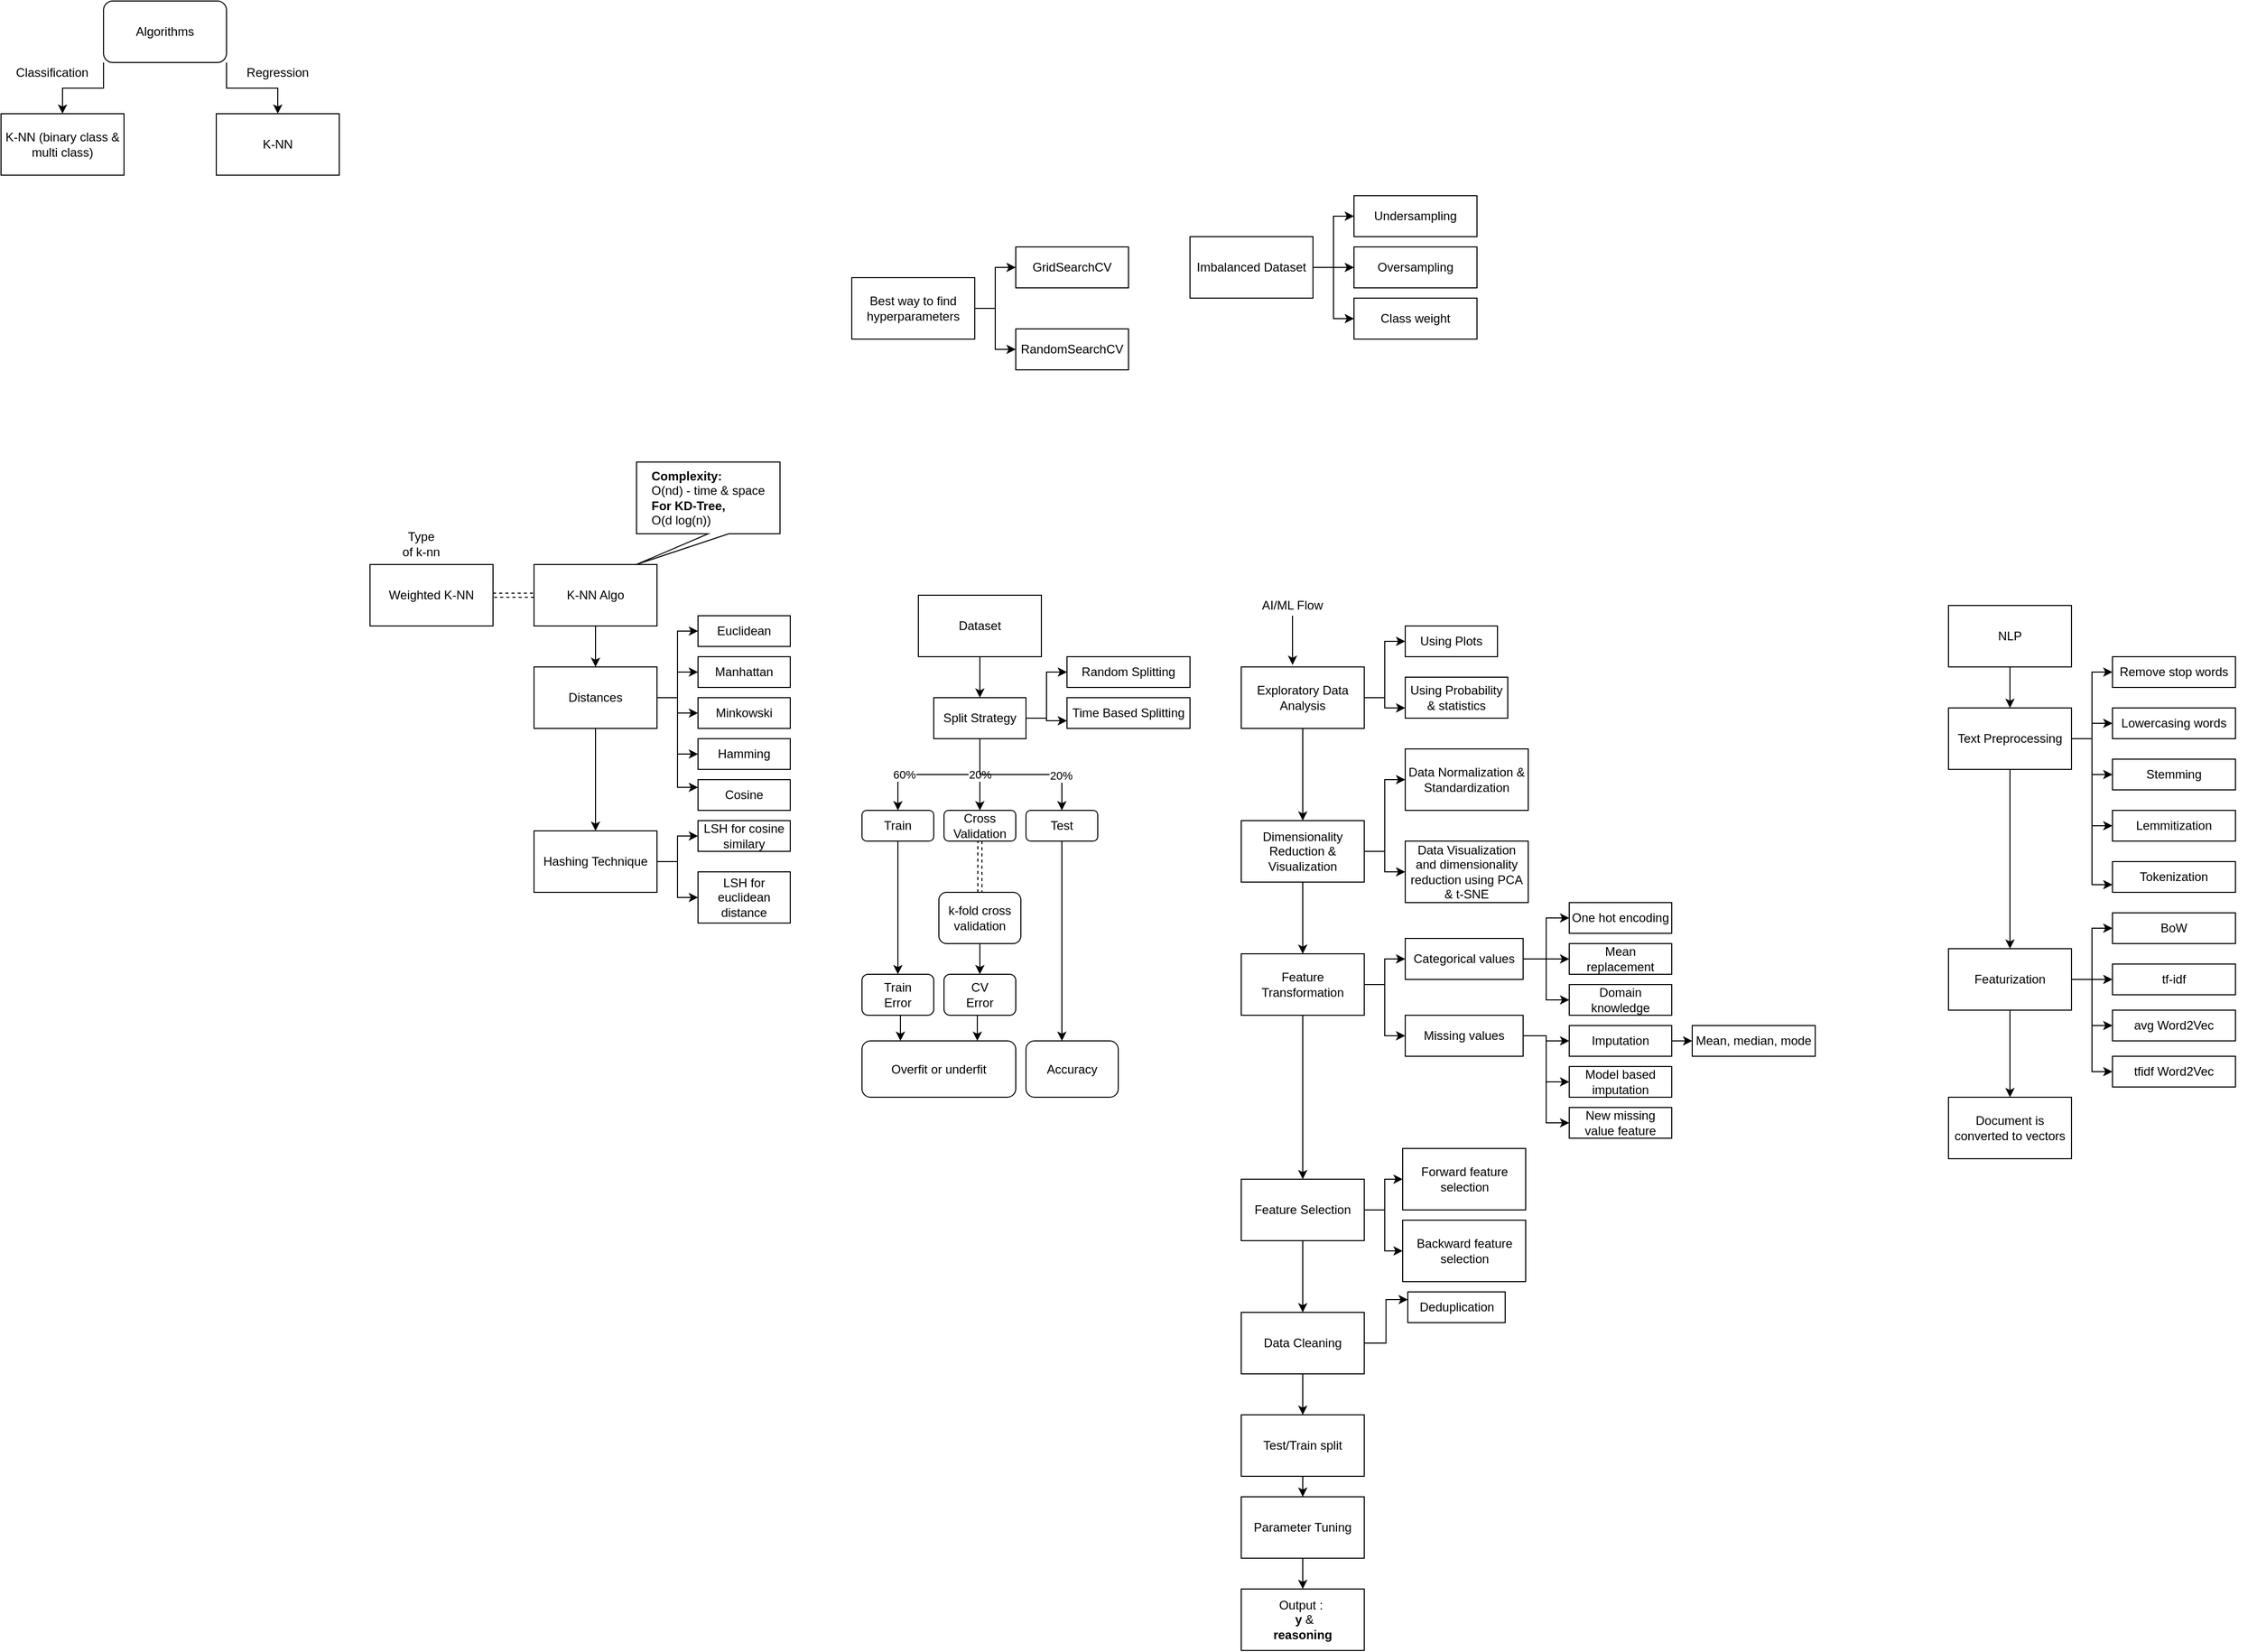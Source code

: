 <mxfile version="14.6.13" type="device"><diagram id="F2ODBDzO7vjDHXGizSf6" name="Page-1"><mxGraphModel dx="1963" dy="1806" grid="1" gridSize="10" guides="1" tooltips="1" connect="1" arrows="1" fold="1" page="1" pageScale="1" pageWidth="850" pageHeight="1100" math="0" shadow="0"><root><mxCell id="0"/><mxCell id="1" parent="0"/><mxCell id="Cwf6KG1BG-QAqQzvERkC-20" value="" style="group" parent="1" vertex="1" connectable="0"><mxGeometry x="1090" y="30" width="300" height="550" as="geometry"/></mxCell><mxCell id="WrWavOq7Yr5DWH5_AyZo-20" value="NLP" style="rounded=0;whiteSpace=wrap;html=1;" parent="Cwf6KG1BG-QAqQzvERkC-20" vertex="1"><mxGeometry width="120" height="60" as="geometry"/></mxCell><mxCell id="WrWavOq7Yr5DWH5_AyZo-21" value="Text Preprocessing" style="rounded=0;whiteSpace=wrap;html=1;" parent="Cwf6KG1BG-QAqQzvERkC-20" vertex="1"><mxGeometry y="100" width="120" height="60" as="geometry"/></mxCell><mxCell id="WrWavOq7Yr5DWH5_AyZo-26" style="edgeStyle=orthogonalEdgeStyle;rounded=0;orthogonalLoop=1;jettySize=auto;html=1;exitX=0.5;exitY=1;exitDx=0;exitDy=0;entryX=0.5;entryY=0;entryDx=0;entryDy=0;" parent="Cwf6KG1BG-QAqQzvERkC-20" source="WrWavOq7Yr5DWH5_AyZo-20" target="WrWavOq7Yr5DWH5_AyZo-21" edge="1"><mxGeometry relative="1" as="geometry"/></mxCell><mxCell id="WrWavOq7Yr5DWH5_AyZo-22" value="Remove stop words" style="rounded=0;whiteSpace=wrap;html=1;" parent="Cwf6KG1BG-QAqQzvERkC-20" vertex="1"><mxGeometry x="160" y="50" width="120" height="30" as="geometry"/></mxCell><mxCell id="WrWavOq7Yr5DWH5_AyZo-27" style="edgeStyle=orthogonalEdgeStyle;rounded=0;orthogonalLoop=1;jettySize=auto;html=1;exitX=1;exitY=0.5;exitDx=0;exitDy=0;entryX=0;entryY=0.5;entryDx=0;entryDy=0;" parent="Cwf6KG1BG-QAqQzvERkC-20" source="WrWavOq7Yr5DWH5_AyZo-21" target="WrWavOq7Yr5DWH5_AyZo-22" edge="1"><mxGeometry relative="1" as="geometry"/></mxCell><mxCell id="WrWavOq7Yr5DWH5_AyZo-24" value="Lowercasing words" style="rounded=0;whiteSpace=wrap;html=1;" parent="Cwf6KG1BG-QAqQzvERkC-20" vertex="1"><mxGeometry x="160" y="100" width="120" height="30" as="geometry"/></mxCell><mxCell id="WrWavOq7Yr5DWH5_AyZo-28" style="edgeStyle=orthogonalEdgeStyle;rounded=0;orthogonalLoop=1;jettySize=auto;html=1;exitX=1;exitY=0.5;exitDx=0;exitDy=0;entryX=0;entryY=0.5;entryDx=0;entryDy=0;" parent="Cwf6KG1BG-QAqQzvERkC-20" source="WrWavOq7Yr5DWH5_AyZo-21" target="WrWavOq7Yr5DWH5_AyZo-24" edge="1"><mxGeometry relative="1" as="geometry"/></mxCell><mxCell id="WrWavOq7Yr5DWH5_AyZo-25" value="Stemming" style="rounded=0;whiteSpace=wrap;html=1;" parent="Cwf6KG1BG-QAqQzvERkC-20" vertex="1"><mxGeometry x="160" y="150" width="120" height="30" as="geometry"/></mxCell><mxCell id="WrWavOq7Yr5DWH5_AyZo-29" style="edgeStyle=orthogonalEdgeStyle;rounded=0;orthogonalLoop=1;jettySize=auto;html=1;exitX=1;exitY=0.5;exitDx=0;exitDy=0;entryX=0;entryY=0.5;entryDx=0;entryDy=0;" parent="Cwf6KG1BG-QAqQzvERkC-20" source="WrWavOq7Yr5DWH5_AyZo-21" target="WrWavOq7Yr5DWH5_AyZo-25" edge="1"><mxGeometry relative="1" as="geometry"/></mxCell><mxCell id="WrWavOq7Yr5DWH5_AyZo-30" value="Lemmitization" style="rounded=0;whiteSpace=wrap;html=1;" parent="Cwf6KG1BG-QAqQzvERkC-20" vertex="1"><mxGeometry x="160" y="200" width="120" height="30" as="geometry"/></mxCell><mxCell id="WrWavOq7Yr5DWH5_AyZo-31" style="edgeStyle=orthogonalEdgeStyle;rounded=0;orthogonalLoop=1;jettySize=auto;html=1;exitX=1;exitY=0.5;exitDx=0;exitDy=0;entryX=0;entryY=0.5;entryDx=0;entryDy=0;" parent="Cwf6KG1BG-QAqQzvERkC-20" source="WrWavOq7Yr5DWH5_AyZo-21" target="WrWavOq7Yr5DWH5_AyZo-30" edge="1"><mxGeometry relative="1" as="geometry"/></mxCell><mxCell id="PNEmw1UrmevMGKhgiC8M-1" value="Tokenization" style="rounded=0;whiteSpace=wrap;html=1;" parent="Cwf6KG1BG-QAqQzvERkC-20" vertex="1"><mxGeometry x="160" y="250" width="120" height="30" as="geometry"/></mxCell><mxCell id="PNEmw1UrmevMGKhgiC8M-2" style="edgeStyle=orthogonalEdgeStyle;rounded=0;orthogonalLoop=1;jettySize=auto;html=1;exitX=1;exitY=0.5;exitDx=0;exitDy=0;entryX=0;entryY=0.75;entryDx=0;entryDy=0;" parent="Cwf6KG1BG-QAqQzvERkC-20" source="WrWavOq7Yr5DWH5_AyZo-21" target="PNEmw1UrmevMGKhgiC8M-1" edge="1"><mxGeometry relative="1" as="geometry"/></mxCell><mxCell id="xm6juGzg31P7nFTGXNyb-53" style="edgeStyle=orthogonalEdgeStyle;rounded=0;orthogonalLoop=1;jettySize=auto;html=1;exitX=1;exitY=0.5;exitDx=0;exitDy=0;entryX=0;entryY=0.5;entryDx=0;entryDy=0;" edge="1" parent="Cwf6KG1BG-QAqQzvERkC-20" source="PNEmw1UrmevMGKhgiC8M-3" target="xm6juGzg31P7nFTGXNyb-52"><mxGeometry relative="1" as="geometry"/></mxCell><mxCell id="PNEmw1UrmevMGKhgiC8M-3" value="Featurization" style="rounded=0;whiteSpace=wrap;html=1;" parent="Cwf6KG1BG-QAqQzvERkC-20" vertex="1"><mxGeometry y="335" width="120" height="60" as="geometry"/></mxCell><mxCell id="PNEmw1UrmevMGKhgiC8M-10" style="edgeStyle=orthogonalEdgeStyle;rounded=0;orthogonalLoop=1;jettySize=auto;html=1;exitX=0.5;exitY=1;exitDx=0;exitDy=0;" parent="Cwf6KG1BG-QAqQzvERkC-20" source="WrWavOq7Yr5DWH5_AyZo-21" target="PNEmw1UrmevMGKhgiC8M-3" edge="1"><mxGeometry relative="1" as="geometry"/></mxCell><mxCell id="PNEmw1UrmevMGKhgiC8M-4" value="BoW" style="rounded=0;whiteSpace=wrap;html=1;" parent="Cwf6KG1BG-QAqQzvERkC-20" vertex="1"><mxGeometry x="160" y="300" width="120" height="30" as="geometry"/></mxCell><mxCell id="PNEmw1UrmevMGKhgiC8M-7" style="edgeStyle=orthogonalEdgeStyle;rounded=0;orthogonalLoop=1;jettySize=auto;html=1;exitX=1;exitY=0.5;exitDx=0;exitDy=0;entryX=0;entryY=0.5;entryDx=0;entryDy=0;" parent="Cwf6KG1BG-QAqQzvERkC-20" source="PNEmw1UrmevMGKhgiC8M-3" target="PNEmw1UrmevMGKhgiC8M-4" edge="1"><mxGeometry relative="1" as="geometry"/></mxCell><mxCell id="PNEmw1UrmevMGKhgiC8M-5" value="tf-idf" style="rounded=0;whiteSpace=wrap;html=1;" parent="Cwf6KG1BG-QAqQzvERkC-20" vertex="1"><mxGeometry x="160" y="350" width="120" height="30" as="geometry"/></mxCell><mxCell id="PNEmw1UrmevMGKhgiC8M-8" style="edgeStyle=orthogonalEdgeStyle;rounded=0;orthogonalLoop=1;jettySize=auto;html=1;exitX=1;exitY=0.5;exitDx=0;exitDy=0;entryX=0;entryY=0.5;entryDx=0;entryDy=0;" parent="Cwf6KG1BG-QAqQzvERkC-20" source="PNEmw1UrmevMGKhgiC8M-3" target="PNEmw1UrmevMGKhgiC8M-5" edge="1"><mxGeometry relative="1" as="geometry"/></mxCell><mxCell id="PNEmw1UrmevMGKhgiC8M-6" value="avg Word2Vec" style="rounded=0;whiteSpace=wrap;html=1;" parent="Cwf6KG1BG-QAqQzvERkC-20" vertex="1"><mxGeometry x="160" y="395" width="120" height="30" as="geometry"/></mxCell><mxCell id="PNEmw1UrmevMGKhgiC8M-9" style="edgeStyle=orthogonalEdgeStyle;rounded=0;orthogonalLoop=1;jettySize=auto;html=1;exitX=1;exitY=0.5;exitDx=0;exitDy=0;entryX=0;entryY=0.5;entryDx=0;entryDy=0;" parent="Cwf6KG1BG-QAqQzvERkC-20" source="PNEmw1UrmevMGKhgiC8M-3" target="PNEmw1UrmevMGKhgiC8M-6" edge="1"><mxGeometry relative="1" as="geometry"/></mxCell><mxCell id="PNEmw1UrmevMGKhgiC8M-49" value="Document is converted to vectors" style="rounded=0;whiteSpace=wrap;html=1;" parent="Cwf6KG1BG-QAqQzvERkC-20" vertex="1"><mxGeometry y="480" width="120" height="60" as="geometry"/></mxCell><mxCell id="PNEmw1UrmevMGKhgiC8M-50" style="edgeStyle=orthogonalEdgeStyle;rounded=0;orthogonalLoop=1;jettySize=auto;html=1;exitX=0.5;exitY=1;exitDx=0;exitDy=0;entryX=0.5;entryY=0;entryDx=0;entryDy=0;" parent="Cwf6KG1BG-QAqQzvERkC-20" source="PNEmw1UrmevMGKhgiC8M-3" target="PNEmw1UrmevMGKhgiC8M-49" edge="1"><mxGeometry relative="1" as="geometry"/></mxCell><mxCell id="xm6juGzg31P7nFTGXNyb-52" value="tfidf Word2Vec" style="rounded=0;whiteSpace=wrap;html=1;" vertex="1" parent="Cwf6KG1BG-QAqQzvERkC-20"><mxGeometry x="160" y="440" width="120" height="30" as="geometry"/></mxCell><mxCell id="Cwf6KG1BG-QAqQzvERkC-17" value="" style="group" parent="1" vertex="1" connectable="0"><mxGeometry x="-450" y="-40" width="410" height="310" as="geometry"/></mxCell><mxCell id="PNEmw1UrmevMGKhgiC8M-12" value="K-NN Algo" style="rounded=0;whiteSpace=wrap;html=1;" parent="Cwf6KG1BG-QAqQzvERkC-17" vertex="1"><mxGeometry x="160" y="30" width="120" height="60" as="geometry"/></mxCell><mxCell id="PNEmw1UrmevMGKhgiC8M-13" value="Distances" style="rounded=0;whiteSpace=wrap;html=1;" parent="Cwf6KG1BG-QAqQzvERkC-17" vertex="1"><mxGeometry x="160" y="130" width="120" height="60" as="geometry"/></mxCell><mxCell id="PNEmw1UrmevMGKhgiC8M-24" value="" style="edgeStyle=orthogonalEdgeStyle;rounded=0;orthogonalLoop=1;jettySize=auto;html=1;" parent="Cwf6KG1BG-QAqQzvERkC-17" source="PNEmw1UrmevMGKhgiC8M-12" target="PNEmw1UrmevMGKhgiC8M-13" edge="1"><mxGeometry relative="1" as="geometry"/></mxCell><mxCell id="PNEmw1UrmevMGKhgiC8M-14" value="Euclidean" style="rounded=0;whiteSpace=wrap;html=1;" parent="Cwf6KG1BG-QAqQzvERkC-17" vertex="1"><mxGeometry x="320" y="80" width="90" height="30" as="geometry"/></mxCell><mxCell id="PNEmw1UrmevMGKhgiC8M-19" style="edgeStyle=orthogonalEdgeStyle;rounded=0;orthogonalLoop=1;jettySize=auto;html=1;exitX=1;exitY=0.5;exitDx=0;exitDy=0;entryX=0;entryY=0.5;entryDx=0;entryDy=0;" parent="Cwf6KG1BG-QAqQzvERkC-17" source="PNEmw1UrmevMGKhgiC8M-13" target="PNEmw1UrmevMGKhgiC8M-14" edge="1"><mxGeometry relative="1" as="geometry"/></mxCell><mxCell id="PNEmw1UrmevMGKhgiC8M-15" value="Manhattan" style="rounded=0;whiteSpace=wrap;html=1;" parent="Cwf6KG1BG-QAqQzvERkC-17" vertex="1"><mxGeometry x="320" y="120" width="90" height="30" as="geometry"/></mxCell><mxCell id="PNEmw1UrmevMGKhgiC8M-20" style="edgeStyle=orthogonalEdgeStyle;rounded=0;orthogonalLoop=1;jettySize=auto;html=1;exitX=1;exitY=0.5;exitDx=0;exitDy=0;entryX=0;entryY=0.5;entryDx=0;entryDy=0;" parent="Cwf6KG1BG-QAqQzvERkC-17" source="PNEmw1UrmevMGKhgiC8M-13" target="PNEmw1UrmevMGKhgiC8M-15" edge="1"><mxGeometry relative="1" as="geometry"/></mxCell><mxCell id="PNEmw1UrmevMGKhgiC8M-16" value="Minkowski" style="rounded=0;whiteSpace=wrap;html=1;" parent="Cwf6KG1BG-QAqQzvERkC-17" vertex="1"><mxGeometry x="320" y="160" width="90" height="30" as="geometry"/></mxCell><mxCell id="PNEmw1UrmevMGKhgiC8M-21" style="edgeStyle=orthogonalEdgeStyle;rounded=0;orthogonalLoop=1;jettySize=auto;html=1;exitX=1;exitY=0.5;exitDx=0;exitDy=0;entryX=0;entryY=0.5;entryDx=0;entryDy=0;" parent="Cwf6KG1BG-QAqQzvERkC-17" source="PNEmw1UrmevMGKhgiC8M-13" target="PNEmw1UrmevMGKhgiC8M-16" edge="1"><mxGeometry relative="1" as="geometry"/></mxCell><mxCell id="PNEmw1UrmevMGKhgiC8M-17" value="Hamming" style="rounded=0;whiteSpace=wrap;html=1;" parent="Cwf6KG1BG-QAqQzvERkC-17" vertex="1"><mxGeometry x="320" y="200" width="90" height="30" as="geometry"/></mxCell><mxCell id="PNEmw1UrmevMGKhgiC8M-22" style="edgeStyle=orthogonalEdgeStyle;rounded=0;orthogonalLoop=1;jettySize=auto;html=1;exitX=1;exitY=0.5;exitDx=0;exitDy=0;entryX=0;entryY=0.5;entryDx=0;entryDy=0;" parent="Cwf6KG1BG-QAqQzvERkC-17" source="PNEmw1UrmevMGKhgiC8M-13" target="PNEmw1UrmevMGKhgiC8M-17" edge="1"><mxGeometry relative="1" as="geometry"/></mxCell><mxCell id="PNEmw1UrmevMGKhgiC8M-18" value="Cosine" style="rounded=0;whiteSpace=wrap;html=1;" parent="Cwf6KG1BG-QAqQzvERkC-17" vertex="1"><mxGeometry x="320" y="240" width="90" height="30" as="geometry"/></mxCell><mxCell id="PNEmw1UrmevMGKhgiC8M-23" style="edgeStyle=orthogonalEdgeStyle;rounded=0;orthogonalLoop=1;jettySize=auto;html=1;exitX=1;exitY=0.5;exitDx=0;exitDy=0;entryX=0;entryY=0.25;entryDx=0;entryDy=0;" parent="Cwf6KG1BG-QAqQzvERkC-17" source="PNEmw1UrmevMGKhgiC8M-13" target="PNEmw1UrmevMGKhgiC8M-18" edge="1"><mxGeometry relative="1" as="geometry"/></mxCell><mxCell id="Cwf6KG1BG-QAqQzvERkC-14" value="" style="edgeStyle=orthogonalEdgeStyle;rounded=0;orthogonalLoop=1;jettySize=auto;html=1;dashed=1;shape=link;" parent="Cwf6KG1BG-QAqQzvERkC-17" source="Cwf6KG1BG-QAqQzvERkC-11" target="PNEmw1UrmevMGKhgiC8M-12" edge="1"><mxGeometry relative="1" as="geometry"/></mxCell><mxCell id="Cwf6KG1BG-QAqQzvERkC-11" value="Weighted K-NN" style="rounded=0;whiteSpace=wrap;html=1;" parent="Cwf6KG1BG-QAqQzvERkC-17" vertex="1"><mxGeometry y="30" width="120" height="60" as="geometry"/></mxCell><mxCell id="Cwf6KG1BG-QAqQzvERkC-16" value="Type of k-nn" style="text;html=1;strokeColor=none;fillColor=none;align=center;verticalAlign=middle;whiteSpace=wrap;rounded=0;" parent="Cwf6KG1BG-QAqQzvERkC-17" vertex="1"><mxGeometry x="30" width="40" height="20" as="geometry"/></mxCell><mxCell id="1Vk41qf_jX3vutOnbQxd-5" style="edgeStyle=orthogonalEdgeStyle;rounded=0;orthogonalLoop=1;jettySize=auto;html=1;exitX=1;exitY=0.5;exitDx=0;exitDy=0;entryX=0;entryY=0.5;entryDx=0;entryDy=0;" parent="Cwf6KG1BG-QAqQzvERkC-17" source="1Vk41qf_jX3vutOnbQxd-1" target="1Vk41qf_jX3vutOnbQxd-3" edge="1"><mxGeometry relative="1" as="geometry"/></mxCell><mxCell id="1Vk41qf_jX3vutOnbQxd-1" value="Hashing Technique" style="rounded=0;whiteSpace=wrap;html=1;" parent="Cwf6KG1BG-QAqQzvERkC-17" vertex="1"><mxGeometry x="160" y="290" width="120" height="60" as="geometry"/></mxCell><mxCell id="1Vk41qf_jX3vutOnbQxd-3" value="LSH for cosine similary" style="rounded=0;whiteSpace=wrap;html=1;" parent="Cwf6KG1BG-QAqQzvERkC-17" vertex="1"><mxGeometry x="320" y="280" width="90" height="30" as="geometry"/></mxCell><mxCell id="Cwf6KG1BG-QAqQzvERkC-18" value="" style="group" parent="1" vertex="1" connectable="0"><mxGeometry x="30" y="20" width="340" height="510" as="geometry"/></mxCell><mxCell id="PNEmw1UrmevMGKhgiC8M-25" value="Split Strategy" style="rounded=0;whiteSpace=wrap;html=1;" parent="Cwf6KG1BG-QAqQzvERkC-18" vertex="1"><mxGeometry x="70" y="100" width="90" height="40" as="geometry"/></mxCell><mxCell id="PNEmw1UrmevMGKhgiC8M-26" value="Train" style="rounded=1;whiteSpace=wrap;html=1;" parent="Cwf6KG1BG-QAqQzvERkC-18" vertex="1"><mxGeometry y="210" width="70" height="30" as="geometry"/></mxCell><mxCell id="PNEmw1UrmevMGKhgiC8M-29" style="edgeStyle=orthogonalEdgeStyle;rounded=0;orthogonalLoop=1;jettySize=auto;html=1;exitX=0.5;exitY=1;exitDx=0;exitDy=0;entryX=0.5;entryY=0;entryDx=0;entryDy=0;" parent="Cwf6KG1BG-QAqQzvERkC-18" source="PNEmw1UrmevMGKhgiC8M-25" target="PNEmw1UrmevMGKhgiC8M-26" edge="1"><mxGeometry relative="1" as="geometry"/></mxCell><mxCell id="PNEmw1UrmevMGKhgiC8M-34" value="60%" style="edgeLabel;html=1;align=center;verticalAlign=middle;resizable=0;points=[];" parent="PNEmw1UrmevMGKhgiC8M-29" vertex="1" connectable="0"><mxGeometry x="0.462" relative="1" as="geometry"><mxPoint as="offset"/></mxGeometry></mxCell><mxCell id="PNEmw1UrmevMGKhgiC8M-27" value="Cross Validation" style="rounded=1;whiteSpace=wrap;html=1;" parent="Cwf6KG1BG-QAqQzvERkC-18" vertex="1"><mxGeometry x="80" y="210" width="70" height="30" as="geometry"/></mxCell><mxCell id="Cwf6KG1BG-QAqQzvERkC-5" value="20%" style="edgeStyle=orthogonalEdgeStyle;rounded=0;orthogonalLoop=1;jettySize=auto;html=1;exitX=0.5;exitY=1;exitDx=0;exitDy=0;entryX=0.5;entryY=0;entryDx=0;entryDy=0;" parent="Cwf6KG1BG-QAqQzvERkC-18" source="PNEmw1UrmevMGKhgiC8M-25" target="PNEmw1UrmevMGKhgiC8M-27" edge="1"><mxGeometry relative="1" as="geometry"/></mxCell><mxCell id="PNEmw1UrmevMGKhgiC8M-28" value="Test" style="rounded=1;whiteSpace=wrap;html=1;" parent="Cwf6KG1BG-QAqQzvERkC-18" vertex="1"><mxGeometry x="160" y="210" width="70" height="30" as="geometry"/></mxCell><mxCell id="PNEmw1UrmevMGKhgiC8M-31" style="edgeStyle=orthogonalEdgeStyle;rounded=0;orthogonalLoop=1;jettySize=auto;html=1;exitX=0.5;exitY=1;exitDx=0;exitDy=0;entryX=0.5;entryY=0;entryDx=0;entryDy=0;" parent="Cwf6KG1BG-QAqQzvERkC-18" source="PNEmw1UrmevMGKhgiC8M-25" target="PNEmw1UrmevMGKhgiC8M-28" edge="1"><mxGeometry relative="1" as="geometry"/></mxCell><mxCell id="PNEmw1UrmevMGKhgiC8M-36" value="20%" style="edgeLabel;html=1;align=center;verticalAlign=middle;resizable=0;points=[];" parent="PNEmw1UrmevMGKhgiC8M-31" vertex="1" connectable="0"><mxGeometry x="0.523" y="-1" relative="1" as="geometry"><mxPoint as="offset"/></mxGeometry></mxCell><mxCell id="PNEmw1UrmevMGKhgiC8M-32" value="k-fold cross validation" style="rounded=1;whiteSpace=wrap;html=1;" parent="Cwf6KG1BG-QAqQzvERkC-18" vertex="1"><mxGeometry x="75" y="290" width="80" height="50" as="geometry"/></mxCell><mxCell id="Cwf6KG1BG-QAqQzvERkC-15" value="" style="edgeStyle=orthogonalEdgeStyle;shape=link;rounded=0;orthogonalLoop=1;jettySize=auto;html=1;dashed=1;" parent="Cwf6KG1BG-QAqQzvERkC-18" source="PNEmw1UrmevMGKhgiC8M-27" target="PNEmw1UrmevMGKhgiC8M-32" edge="1"><mxGeometry relative="1" as="geometry"/></mxCell><mxCell id="PNEmw1UrmevMGKhgiC8M-38" value="Train&lt;br&gt;Error" style="rounded=1;whiteSpace=wrap;html=1;" parent="Cwf6KG1BG-QAqQzvERkC-18" vertex="1"><mxGeometry y="370" width="70" height="40" as="geometry"/></mxCell><mxCell id="PNEmw1UrmevMGKhgiC8M-40" style="edgeStyle=orthogonalEdgeStyle;rounded=0;orthogonalLoop=1;jettySize=auto;html=1;exitX=0.5;exitY=1;exitDx=0;exitDy=0;entryX=0.5;entryY=0;entryDx=0;entryDy=0;" parent="Cwf6KG1BG-QAqQzvERkC-18" source="PNEmw1UrmevMGKhgiC8M-26" target="PNEmw1UrmevMGKhgiC8M-38" edge="1"><mxGeometry relative="1" as="geometry"/></mxCell><mxCell id="PNEmw1UrmevMGKhgiC8M-39" value="CV&lt;br&gt;Error" style="rounded=1;whiteSpace=wrap;html=1;" parent="Cwf6KG1BG-QAqQzvERkC-18" vertex="1"><mxGeometry x="80" y="370" width="70" height="40" as="geometry"/></mxCell><mxCell id="PNEmw1UrmevMGKhgiC8M-41" style="edgeStyle=orthogonalEdgeStyle;rounded=0;orthogonalLoop=1;jettySize=auto;html=1;exitX=0.5;exitY=1;exitDx=0;exitDy=0;entryX=0.5;entryY=0;entryDx=0;entryDy=0;" parent="Cwf6KG1BG-QAqQzvERkC-18" source="PNEmw1UrmevMGKhgiC8M-32" target="PNEmw1UrmevMGKhgiC8M-39" edge="1"><mxGeometry relative="1" as="geometry"/></mxCell><mxCell id="PNEmw1UrmevMGKhgiC8M-42" value="Overfit or underfit" style="rounded=1;whiteSpace=wrap;html=1;" parent="Cwf6KG1BG-QAqQzvERkC-18" vertex="1"><mxGeometry y="435" width="150" height="55" as="geometry"/></mxCell><mxCell id="PNEmw1UrmevMGKhgiC8M-43" style="edgeStyle=orthogonalEdgeStyle;rounded=0;orthogonalLoop=1;jettySize=auto;html=1;exitX=0.5;exitY=1;exitDx=0;exitDy=0;entryX=0.25;entryY=0;entryDx=0;entryDy=0;" parent="Cwf6KG1BG-QAqQzvERkC-18" source="PNEmw1UrmevMGKhgiC8M-38" target="PNEmw1UrmevMGKhgiC8M-42" edge="1"><mxGeometry relative="1" as="geometry"/></mxCell><mxCell id="PNEmw1UrmevMGKhgiC8M-44" style="edgeStyle=orthogonalEdgeStyle;rounded=0;orthogonalLoop=1;jettySize=auto;html=1;exitX=0.5;exitY=1;exitDx=0;exitDy=0;entryX=0.75;entryY=0;entryDx=0;entryDy=0;" parent="Cwf6KG1BG-QAqQzvERkC-18" source="PNEmw1UrmevMGKhgiC8M-39" target="PNEmw1UrmevMGKhgiC8M-42" edge="1"><mxGeometry relative="1" as="geometry"/></mxCell><mxCell id="PNEmw1UrmevMGKhgiC8M-47" value="Accuracy" style="rounded=1;whiteSpace=wrap;html=1;" parent="Cwf6KG1BG-QAqQzvERkC-18" vertex="1"><mxGeometry x="160" y="435" width="90" height="55" as="geometry"/></mxCell><mxCell id="PNEmw1UrmevMGKhgiC8M-48" style="edgeStyle=orthogonalEdgeStyle;rounded=0;orthogonalLoop=1;jettySize=auto;html=1;exitX=0.5;exitY=1;exitDx=0;exitDy=0;entryX=0.389;entryY=0;entryDx=0;entryDy=0;entryPerimeter=0;" parent="Cwf6KG1BG-QAqQzvERkC-18" source="PNEmw1UrmevMGKhgiC8M-28" target="PNEmw1UrmevMGKhgiC8M-47" edge="1"><mxGeometry relative="1" as="geometry"/></mxCell><mxCell id="Cwf6KG1BG-QAqQzvERkC-1" value="Random Splitting" style="rounded=0;whiteSpace=wrap;html=1;" parent="Cwf6KG1BG-QAqQzvERkC-18" vertex="1"><mxGeometry x="200" y="60" width="120" height="30" as="geometry"/></mxCell><mxCell id="Cwf6KG1BG-QAqQzvERkC-9" style="edgeStyle=orthogonalEdgeStyle;rounded=0;orthogonalLoop=1;jettySize=auto;html=1;exitX=1;exitY=0.5;exitDx=0;exitDy=0;entryX=0;entryY=0.5;entryDx=0;entryDy=0;" parent="Cwf6KG1BG-QAqQzvERkC-18" source="PNEmw1UrmevMGKhgiC8M-25" target="Cwf6KG1BG-QAqQzvERkC-1" edge="1"><mxGeometry relative="1" as="geometry"/></mxCell><mxCell id="Cwf6KG1BG-QAqQzvERkC-2" value="Time Based Splitting" style="rounded=0;whiteSpace=wrap;html=1;" parent="Cwf6KG1BG-QAqQzvERkC-18" vertex="1"><mxGeometry x="200" y="100" width="120" height="30" as="geometry"/></mxCell><mxCell id="Cwf6KG1BG-QAqQzvERkC-10" style="edgeStyle=orthogonalEdgeStyle;rounded=0;orthogonalLoop=1;jettySize=auto;html=1;exitX=1;exitY=0.5;exitDx=0;exitDy=0;entryX=0;entryY=0.75;entryDx=0;entryDy=0;" parent="Cwf6KG1BG-QAqQzvERkC-18" source="PNEmw1UrmevMGKhgiC8M-25" target="Cwf6KG1BG-QAqQzvERkC-2" edge="1"><mxGeometry relative="1" as="geometry"/></mxCell><mxCell id="Cwf6KG1BG-QAqQzvERkC-8" style="edgeStyle=orthogonalEdgeStyle;rounded=0;orthogonalLoop=1;jettySize=auto;html=1;exitX=0.5;exitY=1;exitDx=0;exitDy=0;entryX=0.5;entryY=0;entryDx=0;entryDy=0;" parent="Cwf6KG1BG-QAqQzvERkC-18" source="Cwf6KG1BG-QAqQzvERkC-7" target="PNEmw1UrmevMGKhgiC8M-25" edge="1"><mxGeometry relative="1" as="geometry"/></mxCell><mxCell id="Cwf6KG1BG-QAqQzvERkC-7" value="Dataset" style="rounded=0;whiteSpace=wrap;html=1;" parent="Cwf6KG1BG-QAqQzvERkC-18" vertex="1"><mxGeometry x="55" width="120" height="60" as="geometry"/></mxCell><mxCell id="xm6juGzg31P7nFTGXNyb-12" style="edgeStyle=orthogonalEdgeStyle;rounded=0;orthogonalLoop=1;jettySize=auto;html=1;exitX=0;exitY=1;exitDx=0;exitDy=0;" edge="1" parent="1" source="Cwf6KG1BG-QAqQzvERkC-24" target="xm6juGzg31P7nFTGXNyb-10"><mxGeometry relative="1" as="geometry"/></mxCell><mxCell id="xm6juGzg31P7nFTGXNyb-13" style="edgeStyle=orthogonalEdgeStyle;rounded=0;orthogonalLoop=1;jettySize=auto;html=1;exitX=1;exitY=1;exitDx=0;exitDy=0;" edge="1" parent="1" source="Cwf6KG1BG-QAqQzvERkC-24" target="xm6juGzg31P7nFTGXNyb-11"><mxGeometry relative="1" as="geometry"/></mxCell><mxCell id="Cwf6KG1BG-QAqQzvERkC-24" value="Algorithms" style="rounded=1;whiteSpace=wrap;html=1;" parent="1" vertex="1"><mxGeometry x="-710" y="-560" width="120" height="60" as="geometry"/></mxCell><mxCell id="1Vk41qf_jX3vutOnbQxd-2" style="edgeStyle=orthogonalEdgeStyle;rounded=0;orthogonalLoop=1;jettySize=auto;html=1;exitX=0.5;exitY=1;exitDx=0;exitDy=0;" parent="1" source="PNEmw1UrmevMGKhgiC8M-13" edge="1"><mxGeometry relative="1" as="geometry"><mxPoint x="-230" y="250" as="targetPoint"/></mxGeometry></mxCell><mxCell id="1Vk41qf_jX3vutOnbQxd-4" value="LSH for euclidean distance" style="rounded=0;whiteSpace=wrap;html=1;" parent="1" vertex="1"><mxGeometry x="-130" y="290" width="90" height="50" as="geometry"/></mxCell><mxCell id="1Vk41qf_jX3vutOnbQxd-6" style="edgeStyle=orthogonalEdgeStyle;rounded=0;orthogonalLoop=1;jettySize=auto;html=1;exitX=1;exitY=0.5;exitDx=0;exitDy=0;entryX=0;entryY=0.5;entryDx=0;entryDy=0;" parent="1" source="1Vk41qf_jX3vutOnbQxd-1" target="1Vk41qf_jX3vutOnbQxd-4" edge="1"><mxGeometry relative="1" as="geometry"/></mxCell><mxCell id="1Vk41qf_jX3vutOnbQxd-10" style="edgeStyle=orthogonalEdgeStyle;rounded=0;orthogonalLoop=1;jettySize=auto;html=1;exitX=1;exitY=0.5;exitDx=0;exitDy=0;entryX=0;entryY=0.5;entryDx=0;entryDy=0;" parent="1" source="1Vk41qf_jX3vutOnbQxd-7" target="1Vk41qf_jX3vutOnbQxd-9" edge="1"><mxGeometry relative="1" as="geometry"><mxPoint x="160" y="-220" as="targetPoint"/></mxGeometry></mxCell><mxCell id="1Vk41qf_jX3vutOnbQxd-12" style="edgeStyle=orthogonalEdgeStyle;rounded=0;orthogonalLoop=1;jettySize=auto;html=1;exitX=1;exitY=0.5;exitDx=0;exitDy=0;entryX=0;entryY=0.5;entryDx=0;entryDy=0;" parent="1" source="1Vk41qf_jX3vutOnbQxd-7" target="1Vk41qf_jX3vutOnbQxd-8" edge="1"><mxGeometry relative="1" as="geometry"/></mxCell><mxCell id="1Vk41qf_jX3vutOnbQxd-7" value="Best way to find hyperparameters" style="rounded=0;whiteSpace=wrap;html=1;" parent="1" vertex="1"><mxGeometry x="20" y="-290" width="120" height="60" as="geometry"/></mxCell><mxCell id="1Vk41qf_jX3vutOnbQxd-8" value="GridSearchCV" style="rounded=0;whiteSpace=wrap;html=1;" parent="1" vertex="1"><mxGeometry x="180" y="-320" width="110" height="40" as="geometry"/></mxCell><mxCell id="1Vk41qf_jX3vutOnbQxd-9" value="RandomSearchCV" style="rounded=0;whiteSpace=wrap;html=1;" parent="1" vertex="1"><mxGeometry x="180" y="-240" width="110" height="40" as="geometry"/></mxCell><mxCell id="xm6juGzg31P7nFTGXNyb-5" value="&lt;div style=&quot;text-align: left&quot;&gt;&lt;b&gt;Complexity:&lt;/b&gt;&lt;/div&gt;&lt;div style=&quot;text-align: left&quot;&gt;O(nd) - time &amp;amp; space&lt;/div&gt;&lt;div style=&quot;text-align: left&quot;&gt;&lt;b&gt;For KD-Tree,&lt;/b&gt;&lt;/div&gt;&lt;div style=&quot;text-align: left&quot;&gt;O(d log(n))&lt;/div&gt;" style="shape=callout;whiteSpace=wrap;html=1;perimeter=calloutPerimeter;position2=0;" vertex="1" parent="1"><mxGeometry x="-190" y="-110" width="140" height="100" as="geometry"/></mxCell><mxCell id="xm6juGzg31P7nFTGXNyb-10" value="K-NN (binary class &amp;amp; multi class)" style="rounded=0;whiteSpace=wrap;html=1;" vertex="1" parent="1"><mxGeometry x="-810" y="-450" width="120" height="60" as="geometry"/></mxCell><mxCell id="xm6juGzg31P7nFTGXNyb-11" value="K-NN" style="rounded=0;whiteSpace=wrap;html=1;" vertex="1" parent="1"><mxGeometry x="-600" y="-450" width="120" height="60" as="geometry"/></mxCell><mxCell id="xm6juGzg31P7nFTGXNyb-14" value="Classification" style="text;html=1;strokeColor=none;fillColor=none;align=center;verticalAlign=middle;whiteSpace=wrap;rounded=0;" vertex="1" parent="1"><mxGeometry x="-780" y="-500" width="40" height="20" as="geometry"/></mxCell><mxCell id="xm6juGzg31P7nFTGXNyb-15" value="Regression" style="text;html=1;strokeColor=none;fillColor=none;align=center;verticalAlign=middle;whiteSpace=wrap;rounded=0;" vertex="1" parent="1"><mxGeometry x="-560" y="-500" width="40" height="20" as="geometry"/></mxCell><mxCell id="xm6juGzg31P7nFTGXNyb-22" style="edgeStyle=orthogonalEdgeStyle;rounded=0;orthogonalLoop=1;jettySize=auto;html=1;exitX=1;exitY=0.5;exitDx=0;exitDy=0;entryX=0;entryY=0.5;entryDx=0;entryDy=0;" edge="1" parent="1" source="xm6juGzg31P7nFTGXNyb-17" target="xm6juGzg31P7nFTGXNyb-18"><mxGeometry relative="1" as="geometry"/></mxCell><mxCell id="xm6juGzg31P7nFTGXNyb-23" style="edgeStyle=orthogonalEdgeStyle;rounded=0;orthogonalLoop=1;jettySize=auto;html=1;exitX=1;exitY=0.5;exitDx=0;exitDy=0;entryX=0;entryY=0.5;entryDx=0;entryDy=0;" edge="1" parent="1" source="xm6juGzg31P7nFTGXNyb-17" target="xm6juGzg31P7nFTGXNyb-20"><mxGeometry relative="1" as="geometry"/></mxCell><mxCell id="xm6juGzg31P7nFTGXNyb-24" style="edgeStyle=orthogonalEdgeStyle;rounded=0;orthogonalLoop=1;jettySize=auto;html=1;exitX=1;exitY=0.5;exitDx=0;exitDy=0;entryX=0;entryY=0.5;entryDx=0;entryDy=0;" edge="1" parent="1" source="xm6juGzg31P7nFTGXNyb-17" target="xm6juGzg31P7nFTGXNyb-21"><mxGeometry relative="1" as="geometry"/></mxCell><mxCell id="xm6juGzg31P7nFTGXNyb-17" value="Imbalanced Dataset" style="rounded=0;whiteSpace=wrap;html=1;" vertex="1" parent="1"><mxGeometry x="350" y="-330" width="120" height="60" as="geometry"/></mxCell><mxCell id="xm6juGzg31P7nFTGXNyb-18" value="Undersampling" style="rounded=0;whiteSpace=wrap;html=1;" vertex="1" parent="1"><mxGeometry x="510" y="-370" width="120" height="40" as="geometry"/></mxCell><mxCell id="xm6juGzg31P7nFTGXNyb-20" value="Oversampling" style="rounded=0;whiteSpace=wrap;html=1;" vertex="1" parent="1"><mxGeometry x="510" y="-320" width="120" height="40" as="geometry"/></mxCell><mxCell id="xm6juGzg31P7nFTGXNyb-21" value="Class weight" style="rounded=0;whiteSpace=wrap;html=1;" vertex="1" parent="1"><mxGeometry x="510" y="-270" width="120" height="40" as="geometry"/></mxCell><mxCell id="Cwf6KG1BG-QAqQzvERkC-21" value="Test/Train split" style="rounded=0;whiteSpace=wrap;html=1;" parent="1" vertex="1"><mxGeometry x="400" y="820" width="120" height="60" as="geometry"/></mxCell><mxCell id="Cwf6KG1BG-QAqQzvERkC-22" value="" style="edgeStyle=orthogonalEdgeStyle;rounded=0;orthogonalLoop=1;jettySize=auto;html=1;" parent="1" source="WrWavOq7Yr5DWH5_AyZo-14" target="Cwf6KG1BG-QAqQzvERkC-21" edge="1"><mxGeometry x="400" y="230" as="geometry"/></mxCell><mxCell id="WrWavOq7Yr5DWH5_AyZo-1" value="AI/ML Flow" style="text;html=1;strokeColor=none;fillColor=none;align=center;verticalAlign=middle;whiteSpace=wrap;rounded=0;" parent="1" vertex="1"><mxGeometry x="400" y="20" width="100" height="20" as="geometry"/></mxCell><mxCell id="WrWavOq7Yr5DWH5_AyZo-2" value="Exploratory Data Analysis" style="rounded=0;whiteSpace=wrap;html=1;" parent="1" vertex="1"><mxGeometry x="400" y="90" width="120" height="60" as="geometry"/></mxCell><mxCell id="WrWavOq7Yr5DWH5_AyZo-3" style="edgeStyle=orthogonalEdgeStyle;rounded=0;orthogonalLoop=1;jettySize=auto;html=1;exitX=0.5;exitY=1;exitDx=0;exitDy=0;entryX=0.417;entryY=-0.033;entryDx=0;entryDy=0;entryPerimeter=0;" parent="1" source="WrWavOq7Yr5DWH5_AyZo-1" target="WrWavOq7Yr5DWH5_AyZo-2" edge="1"><mxGeometry x="400" y="20" as="geometry"/></mxCell><mxCell id="WrWavOq7Yr5DWH5_AyZo-4" value="Using Plots" style="rounded=0;whiteSpace=wrap;html=1;" parent="1" vertex="1"><mxGeometry x="560" y="50" width="90" height="30" as="geometry"/></mxCell><mxCell id="WrWavOq7Yr5DWH5_AyZo-7" style="edgeStyle=orthogonalEdgeStyle;rounded=0;orthogonalLoop=1;jettySize=auto;html=1;exitX=1;exitY=0.5;exitDx=0;exitDy=0;entryX=0;entryY=0.5;entryDx=0;entryDy=0;" parent="1" source="WrWavOq7Yr5DWH5_AyZo-2" target="WrWavOq7Yr5DWH5_AyZo-4" edge="1"><mxGeometry x="400" y="20" as="geometry"/></mxCell><mxCell id="WrWavOq7Yr5DWH5_AyZo-5" value="Using Probability &amp;amp; statistics" style="rounded=0;whiteSpace=wrap;html=1;" parent="1" vertex="1"><mxGeometry x="560" y="100" width="100" height="40" as="geometry"/></mxCell><mxCell id="WrWavOq7Yr5DWH5_AyZo-8" style="edgeStyle=orthogonalEdgeStyle;rounded=0;orthogonalLoop=1;jettySize=auto;html=1;exitX=1;exitY=0.5;exitDx=0;exitDy=0;entryX=0;entryY=0.75;entryDx=0;entryDy=0;" parent="1" source="WrWavOq7Yr5DWH5_AyZo-2" target="WrWavOq7Yr5DWH5_AyZo-5" edge="1"><mxGeometry x="400" y="20" as="geometry"/></mxCell><mxCell id="xm6juGzg31P7nFTGXNyb-50" style="edgeStyle=orthogonalEdgeStyle;rounded=0;orthogonalLoop=1;jettySize=auto;html=1;exitX=0.5;exitY=1;exitDx=0;exitDy=0;entryX=0.5;entryY=0;entryDx=0;entryDy=0;" edge="1" parent="1" source="WrWavOq7Yr5DWH5_AyZo-6" target="xm6juGzg31P7nFTGXNyb-38"><mxGeometry relative="1" as="geometry"/></mxCell><mxCell id="WrWavOq7Yr5DWH5_AyZo-6" value="Dimensionality Reduction &amp;amp; Visualization" style="rounded=0;whiteSpace=wrap;html=1;" parent="1" vertex="1"><mxGeometry x="400" y="240" width="120" height="60" as="geometry"/></mxCell><mxCell id="WrWavOq7Yr5DWH5_AyZo-9" style="edgeStyle=orthogonalEdgeStyle;rounded=0;orthogonalLoop=1;jettySize=auto;html=1;exitX=0.5;exitY=1;exitDx=0;exitDy=0;entryX=0.5;entryY=0;entryDx=0;entryDy=0;" parent="1" source="WrWavOq7Yr5DWH5_AyZo-2" target="WrWavOq7Yr5DWH5_AyZo-6" edge="1"><mxGeometry x="400" y="20" as="geometry"/></mxCell><mxCell id="WrWavOq7Yr5DWH5_AyZo-10" value="Data Normalization &amp;amp; Standardization" style="rounded=0;whiteSpace=wrap;html=1;" parent="1" vertex="1"><mxGeometry x="560" y="170" width="120" height="60" as="geometry"/></mxCell><mxCell id="WrWavOq7Yr5DWH5_AyZo-12" style="edgeStyle=orthogonalEdgeStyle;rounded=0;orthogonalLoop=1;jettySize=auto;html=1;exitX=1;exitY=0.5;exitDx=0;exitDy=0;entryX=0;entryY=0.5;entryDx=0;entryDy=0;" parent="1" source="WrWavOq7Yr5DWH5_AyZo-6" target="WrWavOq7Yr5DWH5_AyZo-10" edge="1"><mxGeometry x="400" y="20" as="geometry"/></mxCell><mxCell id="WrWavOq7Yr5DWH5_AyZo-11" value="Data Visualization and dimensionality reduction using PCA &amp;amp; t-SNE" style="rounded=0;whiteSpace=wrap;html=1;" parent="1" vertex="1"><mxGeometry x="560" y="260" width="120" height="60" as="geometry"/></mxCell><mxCell id="WrWavOq7Yr5DWH5_AyZo-13" style="edgeStyle=orthogonalEdgeStyle;rounded=0;orthogonalLoop=1;jettySize=auto;html=1;exitX=1;exitY=0.5;exitDx=0;exitDy=0;entryX=0;entryY=0.5;entryDx=0;entryDy=0;" parent="1" source="WrWavOq7Yr5DWH5_AyZo-6" target="WrWavOq7Yr5DWH5_AyZo-11" edge="1"><mxGeometry x="400" y="20" as="geometry"/></mxCell><mxCell id="WrWavOq7Yr5DWH5_AyZo-14" value="Data Cleaning" style="rounded=0;whiteSpace=wrap;html=1;" parent="1" vertex="1"><mxGeometry x="400" y="720" width="120" height="60" as="geometry"/></mxCell><mxCell id="WrWavOq7Yr5DWH5_AyZo-16" value="Deduplication" style="rounded=0;whiteSpace=wrap;html=1;" parent="1" vertex="1"><mxGeometry x="562.5" y="700" width="95" height="30" as="geometry"/></mxCell><mxCell id="WrWavOq7Yr5DWH5_AyZo-18" style="edgeStyle=orthogonalEdgeStyle;rounded=0;orthogonalLoop=1;jettySize=auto;html=1;exitX=1;exitY=0.5;exitDx=0;exitDy=0;entryX=0;entryY=0.25;entryDx=0;entryDy=0;" parent="1" source="WrWavOq7Yr5DWH5_AyZo-14" target="WrWavOq7Yr5DWH5_AyZo-16" edge="1"><mxGeometry x="400" y="230" as="geometry"/></mxCell><mxCell id="xm6juGzg31P7nFTGXNyb-32" style="edgeStyle=orthogonalEdgeStyle;rounded=0;orthogonalLoop=1;jettySize=auto;html=1;exitX=1;exitY=0.5;exitDx=0;exitDy=0;entryX=0;entryY=0.5;entryDx=0;entryDy=0;" edge="1" parent="1" source="xm6juGzg31P7nFTGXNyb-1" target="xm6juGzg31P7nFTGXNyb-31"><mxGeometry relative="1" as="geometry"/></mxCell><mxCell id="xm6juGzg31P7nFTGXNyb-34" style="edgeStyle=orthogonalEdgeStyle;rounded=0;orthogonalLoop=1;jettySize=auto;html=1;exitX=1;exitY=0.5;exitDx=0;exitDy=0;entryX=0;entryY=0.5;entryDx=0;entryDy=0;" edge="1" parent="1" source="xm6juGzg31P7nFTGXNyb-1" target="xm6juGzg31P7nFTGXNyb-33"><mxGeometry relative="1" as="geometry"/></mxCell><mxCell id="xm6juGzg31P7nFTGXNyb-39" value="" style="edgeStyle=orthogonalEdgeStyle;rounded=0;orthogonalLoop=1;jettySize=auto;html=1;" edge="1" parent="1" source="xm6juGzg31P7nFTGXNyb-1" target="WrWavOq7Yr5DWH5_AyZo-14"><mxGeometry relative="1" as="geometry"/></mxCell><mxCell id="xm6juGzg31P7nFTGXNyb-1" value="Feature Selection" style="rounded=0;whiteSpace=wrap;html=1;" vertex="1" parent="1"><mxGeometry x="400" y="590" width="120" height="60" as="geometry"/></mxCell><mxCell id="xm6juGzg31P7nFTGXNyb-26" value="" style="edgeStyle=orthogonalEdgeStyle;rounded=0;orthogonalLoop=1;jettySize=auto;html=1;" edge="1" parent="1" source="1Vk41qf_jX3vutOnbQxd-13" target="xm6juGzg31P7nFTGXNyb-25"><mxGeometry relative="1" as="geometry"/></mxCell><mxCell id="1Vk41qf_jX3vutOnbQxd-13" value="Parameter Tuning" style="rounded=0;whiteSpace=wrap;html=1;" parent="1" vertex="1"><mxGeometry x="400" y="900" width="120" height="60" as="geometry"/></mxCell><mxCell id="1Vk41qf_jX3vutOnbQxd-14" value="" style="edgeStyle=orthogonalEdgeStyle;rounded=0;orthogonalLoop=1;jettySize=auto;html=1;" parent="1" source="Cwf6KG1BG-QAqQzvERkC-21" target="1Vk41qf_jX3vutOnbQxd-13" edge="1"><mxGeometry relative="1" as="geometry"/></mxCell><mxCell id="xm6juGzg31P7nFTGXNyb-25" value="Output :&amp;nbsp;&lt;br&gt;&lt;b&gt;&amp;nbsp;y &lt;/b&gt;&amp;amp;&lt;br&gt;&lt;b&gt;reasoning&lt;/b&gt;" style="rounded=0;whiteSpace=wrap;html=1;" vertex="1" parent="1"><mxGeometry x="400" y="990" width="120" height="60" as="geometry"/></mxCell><mxCell id="xm6juGzg31P7nFTGXNyb-31" value="Forward feature selection" style="rounded=0;whiteSpace=wrap;html=1;" vertex="1" parent="1"><mxGeometry x="557.5" y="560" width="120" height="60" as="geometry"/></mxCell><mxCell id="xm6juGzg31P7nFTGXNyb-33" value="Backward feature selection" style="rounded=0;whiteSpace=wrap;html=1;" vertex="1" parent="1"><mxGeometry x="557.5" y="630" width="120" height="60" as="geometry"/></mxCell><mxCell id="xm6juGzg31P7nFTGXNyb-42" style="edgeStyle=orthogonalEdgeStyle;rounded=0;orthogonalLoop=1;jettySize=auto;html=1;exitX=1;exitY=0.5;exitDx=0;exitDy=0;" edge="1" parent="1" source="xm6juGzg31P7nFTGXNyb-38" target="xm6juGzg31P7nFTGXNyb-41"><mxGeometry relative="1" as="geometry"/></mxCell><mxCell id="xm6juGzg31P7nFTGXNyb-51" style="edgeStyle=orthogonalEdgeStyle;rounded=0;orthogonalLoop=1;jettySize=auto;html=1;exitX=0.5;exitY=1;exitDx=0;exitDy=0;entryX=0.5;entryY=0;entryDx=0;entryDy=0;" edge="1" parent="1" source="xm6juGzg31P7nFTGXNyb-38" target="xm6juGzg31P7nFTGXNyb-1"><mxGeometry relative="1" as="geometry"/></mxCell><mxCell id="xm6juGzg31P7nFTGXNyb-55" style="edgeStyle=orthogonalEdgeStyle;rounded=0;orthogonalLoop=1;jettySize=auto;html=1;exitX=1;exitY=0.5;exitDx=0;exitDy=0;entryX=0;entryY=0.5;entryDx=0;entryDy=0;" edge="1" parent="1" source="xm6juGzg31P7nFTGXNyb-38" target="xm6juGzg31P7nFTGXNyb-54"><mxGeometry relative="1" as="geometry"/></mxCell><mxCell id="xm6juGzg31P7nFTGXNyb-38" value="Feature Transformation" style="rounded=0;whiteSpace=wrap;html=1;" vertex="1" parent="1"><mxGeometry x="400" y="370" width="120" height="60" as="geometry"/></mxCell><mxCell id="xm6juGzg31P7nFTGXNyb-47" style="edgeStyle=orthogonalEdgeStyle;rounded=0;orthogonalLoop=1;jettySize=auto;html=1;exitX=1;exitY=0.5;exitDx=0;exitDy=0;entryX=0;entryY=0.5;entryDx=0;entryDy=0;" edge="1" parent="1" source="xm6juGzg31P7nFTGXNyb-41" target="xm6juGzg31P7nFTGXNyb-43"><mxGeometry relative="1" as="geometry"/></mxCell><mxCell id="xm6juGzg31P7nFTGXNyb-48" style="edgeStyle=orthogonalEdgeStyle;rounded=0;orthogonalLoop=1;jettySize=auto;html=1;exitX=1;exitY=0.5;exitDx=0;exitDy=0;" edge="1" parent="1" source="xm6juGzg31P7nFTGXNyb-41" target="xm6juGzg31P7nFTGXNyb-44"><mxGeometry relative="1" as="geometry"/></mxCell><mxCell id="xm6juGzg31P7nFTGXNyb-49" style="edgeStyle=orthogonalEdgeStyle;rounded=0;orthogonalLoop=1;jettySize=auto;html=1;exitX=1;exitY=0.5;exitDx=0;exitDy=0;entryX=0;entryY=0.5;entryDx=0;entryDy=0;" edge="1" parent="1" source="xm6juGzg31P7nFTGXNyb-41" target="xm6juGzg31P7nFTGXNyb-45"><mxGeometry relative="1" as="geometry"/></mxCell><mxCell id="xm6juGzg31P7nFTGXNyb-41" value="Categorical values" style="rounded=0;whiteSpace=wrap;html=1;" vertex="1" parent="1"><mxGeometry x="560" y="355" width="115" height="40" as="geometry"/></mxCell><mxCell id="xm6juGzg31P7nFTGXNyb-43" value="One hot encoding" style="rounded=0;whiteSpace=wrap;html=1;" vertex="1" parent="1"><mxGeometry x="720" y="320" width="100" height="30" as="geometry"/></mxCell><mxCell id="xm6juGzg31P7nFTGXNyb-44" value="Mean replacement" style="rounded=0;whiteSpace=wrap;html=1;" vertex="1" parent="1"><mxGeometry x="720" y="360" width="100" height="30" as="geometry"/></mxCell><mxCell id="xm6juGzg31P7nFTGXNyb-45" value="Domain knowledge" style="rounded=0;whiteSpace=wrap;html=1;" vertex="1" parent="1"><mxGeometry x="720" y="400" width="100" height="30" as="geometry"/></mxCell><mxCell id="xm6juGzg31P7nFTGXNyb-58" style="edgeStyle=orthogonalEdgeStyle;rounded=0;orthogonalLoop=1;jettySize=auto;html=1;exitX=1;exitY=0.5;exitDx=0;exitDy=0;entryX=0;entryY=0.5;entryDx=0;entryDy=0;" edge="1" parent="1" source="xm6juGzg31P7nFTGXNyb-54" target="xm6juGzg31P7nFTGXNyb-56"><mxGeometry relative="1" as="geometry"/></mxCell><mxCell id="xm6juGzg31P7nFTGXNyb-62" style="edgeStyle=orthogonalEdgeStyle;rounded=0;orthogonalLoop=1;jettySize=auto;html=1;exitX=1;exitY=0.5;exitDx=0;exitDy=0;entryX=0;entryY=0.5;entryDx=0;entryDy=0;" edge="1" parent="1" source="xm6juGzg31P7nFTGXNyb-54" target="xm6juGzg31P7nFTGXNyb-61"><mxGeometry relative="1" as="geometry"/></mxCell><mxCell id="xm6juGzg31P7nFTGXNyb-63" style="edgeStyle=orthogonalEdgeStyle;rounded=0;orthogonalLoop=1;jettySize=auto;html=1;exitX=1;exitY=0.5;exitDx=0;exitDy=0;entryX=0;entryY=0.5;entryDx=0;entryDy=0;" edge="1" parent="1" source="xm6juGzg31P7nFTGXNyb-54" target="xm6juGzg31P7nFTGXNyb-60"><mxGeometry relative="1" as="geometry"/></mxCell><mxCell id="xm6juGzg31P7nFTGXNyb-54" value="Missing values" style="rounded=0;whiteSpace=wrap;html=1;" vertex="1" parent="1"><mxGeometry x="560" y="430" width="115" height="40" as="geometry"/></mxCell><mxCell id="xm6juGzg31P7nFTGXNyb-59" style="edgeStyle=orthogonalEdgeStyle;rounded=0;orthogonalLoop=1;jettySize=auto;html=1;exitX=1;exitY=0.5;exitDx=0;exitDy=0;entryX=0;entryY=0.5;entryDx=0;entryDy=0;" edge="1" parent="1" source="xm6juGzg31P7nFTGXNyb-56" target="xm6juGzg31P7nFTGXNyb-57"><mxGeometry relative="1" as="geometry"/></mxCell><mxCell id="xm6juGzg31P7nFTGXNyb-56" value="Imputation" style="rounded=0;whiteSpace=wrap;html=1;" vertex="1" parent="1"><mxGeometry x="720" y="440" width="100" height="30" as="geometry"/></mxCell><mxCell id="xm6juGzg31P7nFTGXNyb-57" value="Mean, median, mode" style="rounded=0;whiteSpace=wrap;html=1;" vertex="1" parent="1"><mxGeometry x="840" y="440" width="120" height="30" as="geometry"/></mxCell><mxCell id="xm6juGzg31P7nFTGXNyb-60" value="New missing value feature" style="rounded=0;whiteSpace=wrap;html=1;" vertex="1" parent="1"><mxGeometry x="720" y="520" width="100" height="30" as="geometry"/></mxCell><mxCell id="xm6juGzg31P7nFTGXNyb-61" value="Model based imputation" style="rounded=0;whiteSpace=wrap;html=1;" vertex="1" parent="1"><mxGeometry x="720" y="480" width="100" height="30" as="geometry"/></mxCell></root></mxGraphModel></diagram></mxfile>